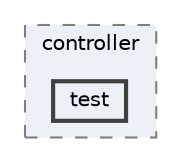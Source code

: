 digraph "repository/core/src/test/java/com/sterlite/cal/core/security/controller/test"
{
 // LATEX_PDF_SIZE
  bgcolor="transparent";
  edge [fontname=Helvetica,fontsize=10,labelfontname=Helvetica,labelfontsize=10];
  node [fontname=Helvetica,fontsize=10,shape=box,height=0.2,width=0.4];
  compound=true
  subgraph clusterdir_fd8733d568178b6c504491a5a44ce539 {
    graph [ bgcolor="#edf0f7", pencolor="grey50", label="controller", fontname=Helvetica,fontsize=10 style="filled,dashed", URL="dir_fd8733d568178b6c504491a5a44ce539.html",tooltip=""]
  dir_a7c05fd870c53f2de5b2b4914cdf356d [label="test", fillcolor="#edf0f7", color="grey25", style="filled,bold", URL="dir_a7c05fd870c53f2de5b2b4914cdf356d.html",tooltip=""];
  }
}
